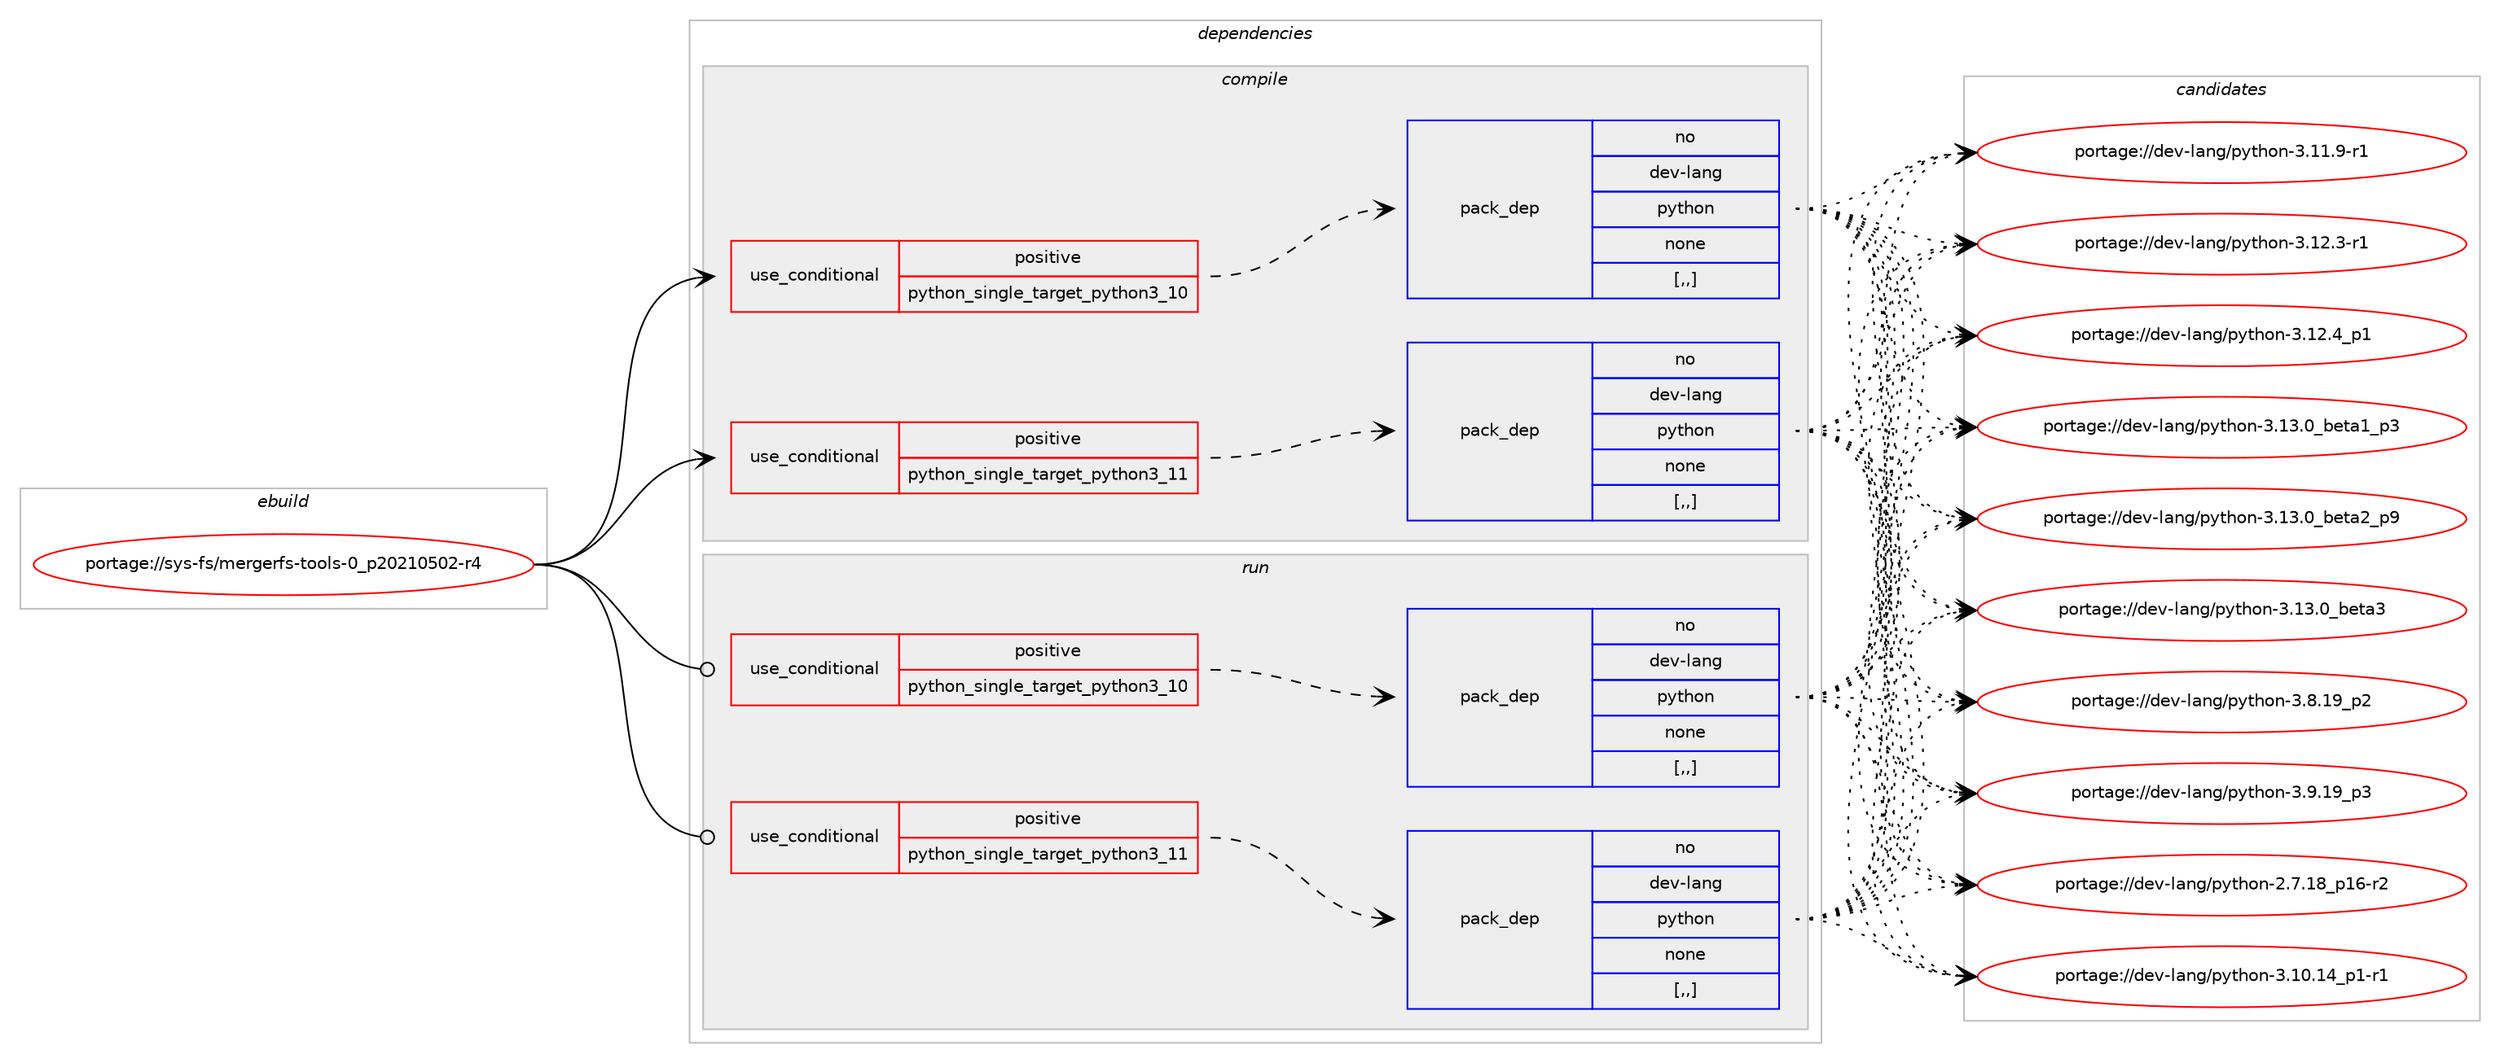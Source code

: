 digraph prolog {

# *************
# Graph options
# *************

newrank=true;
concentrate=true;
compound=true;
graph [rankdir=LR,fontname=Helvetica,fontsize=10,ranksep=1.5];#, ranksep=2.5, nodesep=0.2];
edge  [arrowhead=vee];
node  [fontname=Helvetica,fontsize=10];

# **********
# The ebuild
# **********

subgraph cluster_leftcol {
color=gray;
rank=same;
label=<<i>ebuild</i>>;
id [label="portage://sys-fs/mergerfs-tools-0_p20210502-r4", color=red, width=4, href="../sys-fs/mergerfs-tools-0_p20210502-r4.svg"];
}

# ****************
# The dependencies
# ****************

subgraph cluster_midcol {
color=gray;
label=<<i>dependencies</i>>;
subgraph cluster_compile {
fillcolor="#eeeeee";
style=filled;
label=<<i>compile</i>>;
subgraph cond113557 {
dependency426838 [label=<<TABLE BORDER="0" CELLBORDER="1" CELLSPACING="0" CELLPADDING="4"><TR><TD ROWSPAN="3" CELLPADDING="10">use_conditional</TD></TR><TR><TD>positive</TD></TR><TR><TD>python_single_target_python3_10</TD></TR></TABLE>>, shape=none, color=red];
subgraph pack310381 {
dependency426839 [label=<<TABLE BORDER="0" CELLBORDER="1" CELLSPACING="0" CELLPADDING="4" WIDTH="220"><TR><TD ROWSPAN="6" CELLPADDING="30">pack_dep</TD></TR><TR><TD WIDTH="110">no</TD></TR><TR><TD>dev-lang</TD></TR><TR><TD>python</TD></TR><TR><TD>none</TD></TR><TR><TD>[,,]</TD></TR></TABLE>>, shape=none, color=blue];
}
dependency426838:e -> dependency426839:w [weight=20,style="dashed",arrowhead="vee"];
}
id:e -> dependency426838:w [weight=20,style="solid",arrowhead="vee"];
subgraph cond113558 {
dependency426840 [label=<<TABLE BORDER="0" CELLBORDER="1" CELLSPACING="0" CELLPADDING="4"><TR><TD ROWSPAN="3" CELLPADDING="10">use_conditional</TD></TR><TR><TD>positive</TD></TR><TR><TD>python_single_target_python3_11</TD></TR></TABLE>>, shape=none, color=red];
subgraph pack310382 {
dependency426841 [label=<<TABLE BORDER="0" CELLBORDER="1" CELLSPACING="0" CELLPADDING="4" WIDTH="220"><TR><TD ROWSPAN="6" CELLPADDING="30">pack_dep</TD></TR><TR><TD WIDTH="110">no</TD></TR><TR><TD>dev-lang</TD></TR><TR><TD>python</TD></TR><TR><TD>none</TD></TR><TR><TD>[,,]</TD></TR></TABLE>>, shape=none, color=blue];
}
dependency426840:e -> dependency426841:w [weight=20,style="dashed",arrowhead="vee"];
}
id:e -> dependency426840:w [weight=20,style="solid",arrowhead="vee"];
}
subgraph cluster_compileandrun {
fillcolor="#eeeeee";
style=filled;
label=<<i>compile and run</i>>;
}
subgraph cluster_run {
fillcolor="#eeeeee";
style=filled;
label=<<i>run</i>>;
subgraph cond113559 {
dependency426842 [label=<<TABLE BORDER="0" CELLBORDER="1" CELLSPACING="0" CELLPADDING="4"><TR><TD ROWSPAN="3" CELLPADDING="10">use_conditional</TD></TR><TR><TD>positive</TD></TR><TR><TD>python_single_target_python3_10</TD></TR></TABLE>>, shape=none, color=red];
subgraph pack310383 {
dependency426843 [label=<<TABLE BORDER="0" CELLBORDER="1" CELLSPACING="0" CELLPADDING="4" WIDTH="220"><TR><TD ROWSPAN="6" CELLPADDING="30">pack_dep</TD></TR><TR><TD WIDTH="110">no</TD></TR><TR><TD>dev-lang</TD></TR><TR><TD>python</TD></TR><TR><TD>none</TD></TR><TR><TD>[,,]</TD></TR></TABLE>>, shape=none, color=blue];
}
dependency426842:e -> dependency426843:w [weight=20,style="dashed",arrowhead="vee"];
}
id:e -> dependency426842:w [weight=20,style="solid",arrowhead="odot"];
subgraph cond113560 {
dependency426844 [label=<<TABLE BORDER="0" CELLBORDER="1" CELLSPACING="0" CELLPADDING="4"><TR><TD ROWSPAN="3" CELLPADDING="10">use_conditional</TD></TR><TR><TD>positive</TD></TR><TR><TD>python_single_target_python3_11</TD></TR></TABLE>>, shape=none, color=red];
subgraph pack310384 {
dependency426845 [label=<<TABLE BORDER="0" CELLBORDER="1" CELLSPACING="0" CELLPADDING="4" WIDTH="220"><TR><TD ROWSPAN="6" CELLPADDING="30">pack_dep</TD></TR><TR><TD WIDTH="110">no</TD></TR><TR><TD>dev-lang</TD></TR><TR><TD>python</TD></TR><TR><TD>none</TD></TR><TR><TD>[,,]</TD></TR></TABLE>>, shape=none, color=blue];
}
dependency426844:e -> dependency426845:w [weight=20,style="dashed",arrowhead="vee"];
}
id:e -> dependency426844:w [weight=20,style="solid",arrowhead="odot"];
}
}

# **************
# The candidates
# **************

subgraph cluster_choices {
rank=same;
color=gray;
label=<<i>candidates</i>>;

subgraph choice310381 {
color=black;
nodesep=1;
choice100101118451089711010347112121116104111110455046554649569511249544511450 [label="portage://dev-lang/python-2.7.18_p16-r2", color=red, width=4,href="../dev-lang/python-2.7.18_p16-r2.svg"];
choice100101118451089711010347112121116104111110455146494846495295112494511449 [label="portage://dev-lang/python-3.10.14_p1-r1", color=red, width=4,href="../dev-lang/python-3.10.14_p1-r1.svg"];
choice100101118451089711010347112121116104111110455146494946574511449 [label="portage://dev-lang/python-3.11.9-r1", color=red, width=4,href="../dev-lang/python-3.11.9-r1.svg"];
choice100101118451089711010347112121116104111110455146495046514511449 [label="portage://dev-lang/python-3.12.3-r1", color=red, width=4,href="../dev-lang/python-3.12.3-r1.svg"];
choice100101118451089711010347112121116104111110455146495046529511249 [label="portage://dev-lang/python-3.12.4_p1", color=red, width=4,href="../dev-lang/python-3.12.4_p1.svg"];
choice10010111845108971101034711212111610411111045514649514648959810111697499511251 [label="portage://dev-lang/python-3.13.0_beta1_p3", color=red, width=4,href="../dev-lang/python-3.13.0_beta1_p3.svg"];
choice10010111845108971101034711212111610411111045514649514648959810111697509511257 [label="portage://dev-lang/python-3.13.0_beta2_p9", color=red, width=4,href="../dev-lang/python-3.13.0_beta2_p9.svg"];
choice1001011184510897110103471121211161041111104551464951464895981011169751 [label="portage://dev-lang/python-3.13.0_beta3", color=red, width=4,href="../dev-lang/python-3.13.0_beta3.svg"];
choice100101118451089711010347112121116104111110455146564649579511250 [label="portage://dev-lang/python-3.8.19_p2", color=red, width=4,href="../dev-lang/python-3.8.19_p2.svg"];
choice100101118451089711010347112121116104111110455146574649579511251 [label="portage://dev-lang/python-3.9.19_p3", color=red, width=4,href="../dev-lang/python-3.9.19_p3.svg"];
dependency426839:e -> choice100101118451089711010347112121116104111110455046554649569511249544511450:w [style=dotted,weight="100"];
dependency426839:e -> choice100101118451089711010347112121116104111110455146494846495295112494511449:w [style=dotted,weight="100"];
dependency426839:e -> choice100101118451089711010347112121116104111110455146494946574511449:w [style=dotted,weight="100"];
dependency426839:e -> choice100101118451089711010347112121116104111110455146495046514511449:w [style=dotted,weight="100"];
dependency426839:e -> choice100101118451089711010347112121116104111110455146495046529511249:w [style=dotted,weight="100"];
dependency426839:e -> choice10010111845108971101034711212111610411111045514649514648959810111697499511251:w [style=dotted,weight="100"];
dependency426839:e -> choice10010111845108971101034711212111610411111045514649514648959810111697509511257:w [style=dotted,weight="100"];
dependency426839:e -> choice1001011184510897110103471121211161041111104551464951464895981011169751:w [style=dotted,weight="100"];
dependency426839:e -> choice100101118451089711010347112121116104111110455146564649579511250:w [style=dotted,weight="100"];
dependency426839:e -> choice100101118451089711010347112121116104111110455146574649579511251:w [style=dotted,weight="100"];
}
subgraph choice310382 {
color=black;
nodesep=1;
choice100101118451089711010347112121116104111110455046554649569511249544511450 [label="portage://dev-lang/python-2.7.18_p16-r2", color=red, width=4,href="../dev-lang/python-2.7.18_p16-r2.svg"];
choice100101118451089711010347112121116104111110455146494846495295112494511449 [label="portage://dev-lang/python-3.10.14_p1-r1", color=red, width=4,href="../dev-lang/python-3.10.14_p1-r1.svg"];
choice100101118451089711010347112121116104111110455146494946574511449 [label="portage://dev-lang/python-3.11.9-r1", color=red, width=4,href="../dev-lang/python-3.11.9-r1.svg"];
choice100101118451089711010347112121116104111110455146495046514511449 [label="portage://dev-lang/python-3.12.3-r1", color=red, width=4,href="../dev-lang/python-3.12.3-r1.svg"];
choice100101118451089711010347112121116104111110455146495046529511249 [label="portage://dev-lang/python-3.12.4_p1", color=red, width=4,href="../dev-lang/python-3.12.4_p1.svg"];
choice10010111845108971101034711212111610411111045514649514648959810111697499511251 [label="portage://dev-lang/python-3.13.0_beta1_p3", color=red, width=4,href="../dev-lang/python-3.13.0_beta1_p3.svg"];
choice10010111845108971101034711212111610411111045514649514648959810111697509511257 [label="portage://dev-lang/python-3.13.0_beta2_p9", color=red, width=4,href="../dev-lang/python-3.13.0_beta2_p9.svg"];
choice1001011184510897110103471121211161041111104551464951464895981011169751 [label="portage://dev-lang/python-3.13.0_beta3", color=red, width=4,href="../dev-lang/python-3.13.0_beta3.svg"];
choice100101118451089711010347112121116104111110455146564649579511250 [label="portage://dev-lang/python-3.8.19_p2", color=red, width=4,href="../dev-lang/python-3.8.19_p2.svg"];
choice100101118451089711010347112121116104111110455146574649579511251 [label="portage://dev-lang/python-3.9.19_p3", color=red, width=4,href="../dev-lang/python-3.9.19_p3.svg"];
dependency426841:e -> choice100101118451089711010347112121116104111110455046554649569511249544511450:w [style=dotted,weight="100"];
dependency426841:e -> choice100101118451089711010347112121116104111110455146494846495295112494511449:w [style=dotted,weight="100"];
dependency426841:e -> choice100101118451089711010347112121116104111110455146494946574511449:w [style=dotted,weight="100"];
dependency426841:e -> choice100101118451089711010347112121116104111110455146495046514511449:w [style=dotted,weight="100"];
dependency426841:e -> choice100101118451089711010347112121116104111110455146495046529511249:w [style=dotted,weight="100"];
dependency426841:e -> choice10010111845108971101034711212111610411111045514649514648959810111697499511251:w [style=dotted,weight="100"];
dependency426841:e -> choice10010111845108971101034711212111610411111045514649514648959810111697509511257:w [style=dotted,weight="100"];
dependency426841:e -> choice1001011184510897110103471121211161041111104551464951464895981011169751:w [style=dotted,weight="100"];
dependency426841:e -> choice100101118451089711010347112121116104111110455146564649579511250:w [style=dotted,weight="100"];
dependency426841:e -> choice100101118451089711010347112121116104111110455146574649579511251:w [style=dotted,weight="100"];
}
subgraph choice310383 {
color=black;
nodesep=1;
choice100101118451089711010347112121116104111110455046554649569511249544511450 [label="portage://dev-lang/python-2.7.18_p16-r2", color=red, width=4,href="../dev-lang/python-2.7.18_p16-r2.svg"];
choice100101118451089711010347112121116104111110455146494846495295112494511449 [label="portage://dev-lang/python-3.10.14_p1-r1", color=red, width=4,href="../dev-lang/python-3.10.14_p1-r1.svg"];
choice100101118451089711010347112121116104111110455146494946574511449 [label="portage://dev-lang/python-3.11.9-r1", color=red, width=4,href="../dev-lang/python-3.11.9-r1.svg"];
choice100101118451089711010347112121116104111110455146495046514511449 [label="portage://dev-lang/python-3.12.3-r1", color=red, width=4,href="../dev-lang/python-3.12.3-r1.svg"];
choice100101118451089711010347112121116104111110455146495046529511249 [label="portage://dev-lang/python-3.12.4_p1", color=red, width=4,href="../dev-lang/python-3.12.4_p1.svg"];
choice10010111845108971101034711212111610411111045514649514648959810111697499511251 [label="portage://dev-lang/python-3.13.0_beta1_p3", color=red, width=4,href="../dev-lang/python-3.13.0_beta1_p3.svg"];
choice10010111845108971101034711212111610411111045514649514648959810111697509511257 [label="portage://dev-lang/python-3.13.0_beta2_p9", color=red, width=4,href="../dev-lang/python-3.13.0_beta2_p9.svg"];
choice1001011184510897110103471121211161041111104551464951464895981011169751 [label="portage://dev-lang/python-3.13.0_beta3", color=red, width=4,href="../dev-lang/python-3.13.0_beta3.svg"];
choice100101118451089711010347112121116104111110455146564649579511250 [label="portage://dev-lang/python-3.8.19_p2", color=red, width=4,href="../dev-lang/python-3.8.19_p2.svg"];
choice100101118451089711010347112121116104111110455146574649579511251 [label="portage://dev-lang/python-3.9.19_p3", color=red, width=4,href="../dev-lang/python-3.9.19_p3.svg"];
dependency426843:e -> choice100101118451089711010347112121116104111110455046554649569511249544511450:w [style=dotted,weight="100"];
dependency426843:e -> choice100101118451089711010347112121116104111110455146494846495295112494511449:w [style=dotted,weight="100"];
dependency426843:e -> choice100101118451089711010347112121116104111110455146494946574511449:w [style=dotted,weight="100"];
dependency426843:e -> choice100101118451089711010347112121116104111110455146495046514511449:w [style=dotted,weight="100"];
dependency426843:e -> choice100101118451089711010347112121116104111110455146495046529511249:w [style=dotted,weight="100"];
dependency426843:e -> choice10010111845108971101034711212111610411111045514649514648959810111697499511251:w [style=dotted,weight="100"];
dependency426843:e -> choice10010111845108971101034711212111610411111045514649514648959810111697509511257:w [style=dotted,weight="100"];
dependency426843:e -> choice1001011184510897110103471121211161041111104551464951464895981011169751:w [style=dotted,weight="100"];
dependency426843:e -> choice100101118451089711010347112121116104111110455146564649579511250:w [style=dotted,weight="100"];
dependency426843:e -> choice100101118451089711010347112121116104111110455146574649579511251:w [style=dotted,weight="100"];
}
subgraph choice310384 {
color=black;
nodesep=1;
choice100101118451089711010347112121116104111110455046554649569511249544511450 [label="portage://dev-lang/python-2.7.18_p16-r2", color=red, width=4,href="../dev-lang/python-2.7.18_p16-r2.svg"];
choice100101118451089711010347112121116104111110455146494846495295112494511449 [label="portage://dev-lang/python-3.10.14_p1-r1", color=red, width=4,href="../dev-lang/python-3.10.14_p1-r1.svg"];
choice100101118451089711010347112121116104111110455146494946574511449 [label="portage://dev-lang/python-3.11.9-r1", color=red, width=4,href="../dev-lang/python-3.11.9-r1.svg"];
choice100101118451089711010347112121116104111110455146495046514511449 [label="portage://dev-lang/python-3.12.3-r1", color=red, width=4,href="../dev-lang/python-3.12.3-r1.svg"];
choice100101118451089711010347112121116104111110455146495046529511249 [label="portage://dev-lang/python-3.12.4_p1", color=red, width=4,href="../dev-lang/python-3.12.4_p1.svg"];
choice10010111845108971101034711212111610411111045514649514648959810111697499511251 [label="portage://dev-lang/python-3.13.0_beta1_p3", color=red, width=4,href="../dev-lang/python-3.13.0_beta1_p3.svg"];
choice10010111845108971101034711212111610411111045514649514648959810111697509511257 [label="portage://dev-lang/python-3.13.0_beta2_p9", color=red, width=4,href="../dev-lang/python-3.13.0_beta2_p9.svg"];
choice1001011184510897110103471121211161041111104551464951464895981011169751 [label="portage://dev-lang/python-3.13.0_beta3", color=red, width=4,href="../dev-lang/python-3.13.0_beta3.svg"];
choice100101118451089711010347112121116104111110455146564649579511250 [label="portage://dev-lang/python-3.8.19_p2", color=red, width=4,href="../dev-lang/python-3.8.19_p2.svg"];
choice100101118451089711010347112121116104111110455146574649579511251 [label="portage://dev-lang/python-3.9.19_p3", color=red, width=4,href="../dev-lang/python-3.9.19_p3.svg"];
dependency426845:e -> choice100101118451089711010347112121116104111110455046554649569511249544511450:w [style=dotted,weight="100"];
dependency426845:e -> choice100101118451089711010347112121116104111110455146494846495295112494511449:w [style=dotted,weight="100"];
dependency426845:e -> choice100101118451089711010347112121116104111110455146494946574511449:w [style=dotted,weight="100"];
dependency426845:e -> choice100101118451089711010347112121116104111110455146495046514511449:w [style=dotted,weight="100"];
dependency426845:e -> choice100101118451089711010347112121116104111110455146495046529511249:w [style=dotted,weight="100"];
dependency426845:e -> choice10010111845108971101034711212111610411111045514649514648959810111697499511251:w [style=dotted,weight="100"];
dependency426845:e -> choice10010111845108971101034711212111610411111045514649514648959810111697509511257:w [style=dotted,weight="100"];
dependency426845:e -> choice1001011184510897110103471121211161041111104551464951464895981011169751:w [style=dotted,weight="100"];
dependency426845:e -> choice100101118451089711010347112121116104111110455146564649579511250:w [style=dotted,weight="100"];
dependency426845:e -> choice100101118451089711010347112121116104111110455146574649579511251:w [style=dotted,weight="100"];
}
}

}
